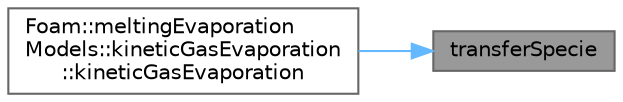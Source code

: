 digraph "transferSpecie"
{
 // LATEX_PDF_SIZE
  bgcolor="transparent";
  edge [fontname=Helvetica,fontsize=10,labelfontname=Helvetica,labelfontsize=10];
  node [fontname=Helvetica,fontsize=10,shape=box,height=0.2,width=0.4];
  rankdir="RL";
  Node1 [id="Node000001",label="transferSpecie",height=0.2,width=0.4,color="gray40", fillcolor="grey60", style="filled", fontcolor="black",tooltip=" "];
  Node1 -> Node2 [id="edge1_Node000001_Node000002",dir="back",color="steelblue1",style="solid",tooltip=" "];
  Node2 [id="Node000002",label="Foam::meltingEvaporation\lModels::kineticGasEvaporation\l::kineticGasEvaporation",height=0.2,width=0.4,color="grey40", fillcolor="white", style="filled",URL="$classFoam_1_1meltingEvaporationModels_1_1kineticGasEvaporation.html#ad4cbcb94f5353685eaaa334f6fe2bf50",tooltip=" "];
}
